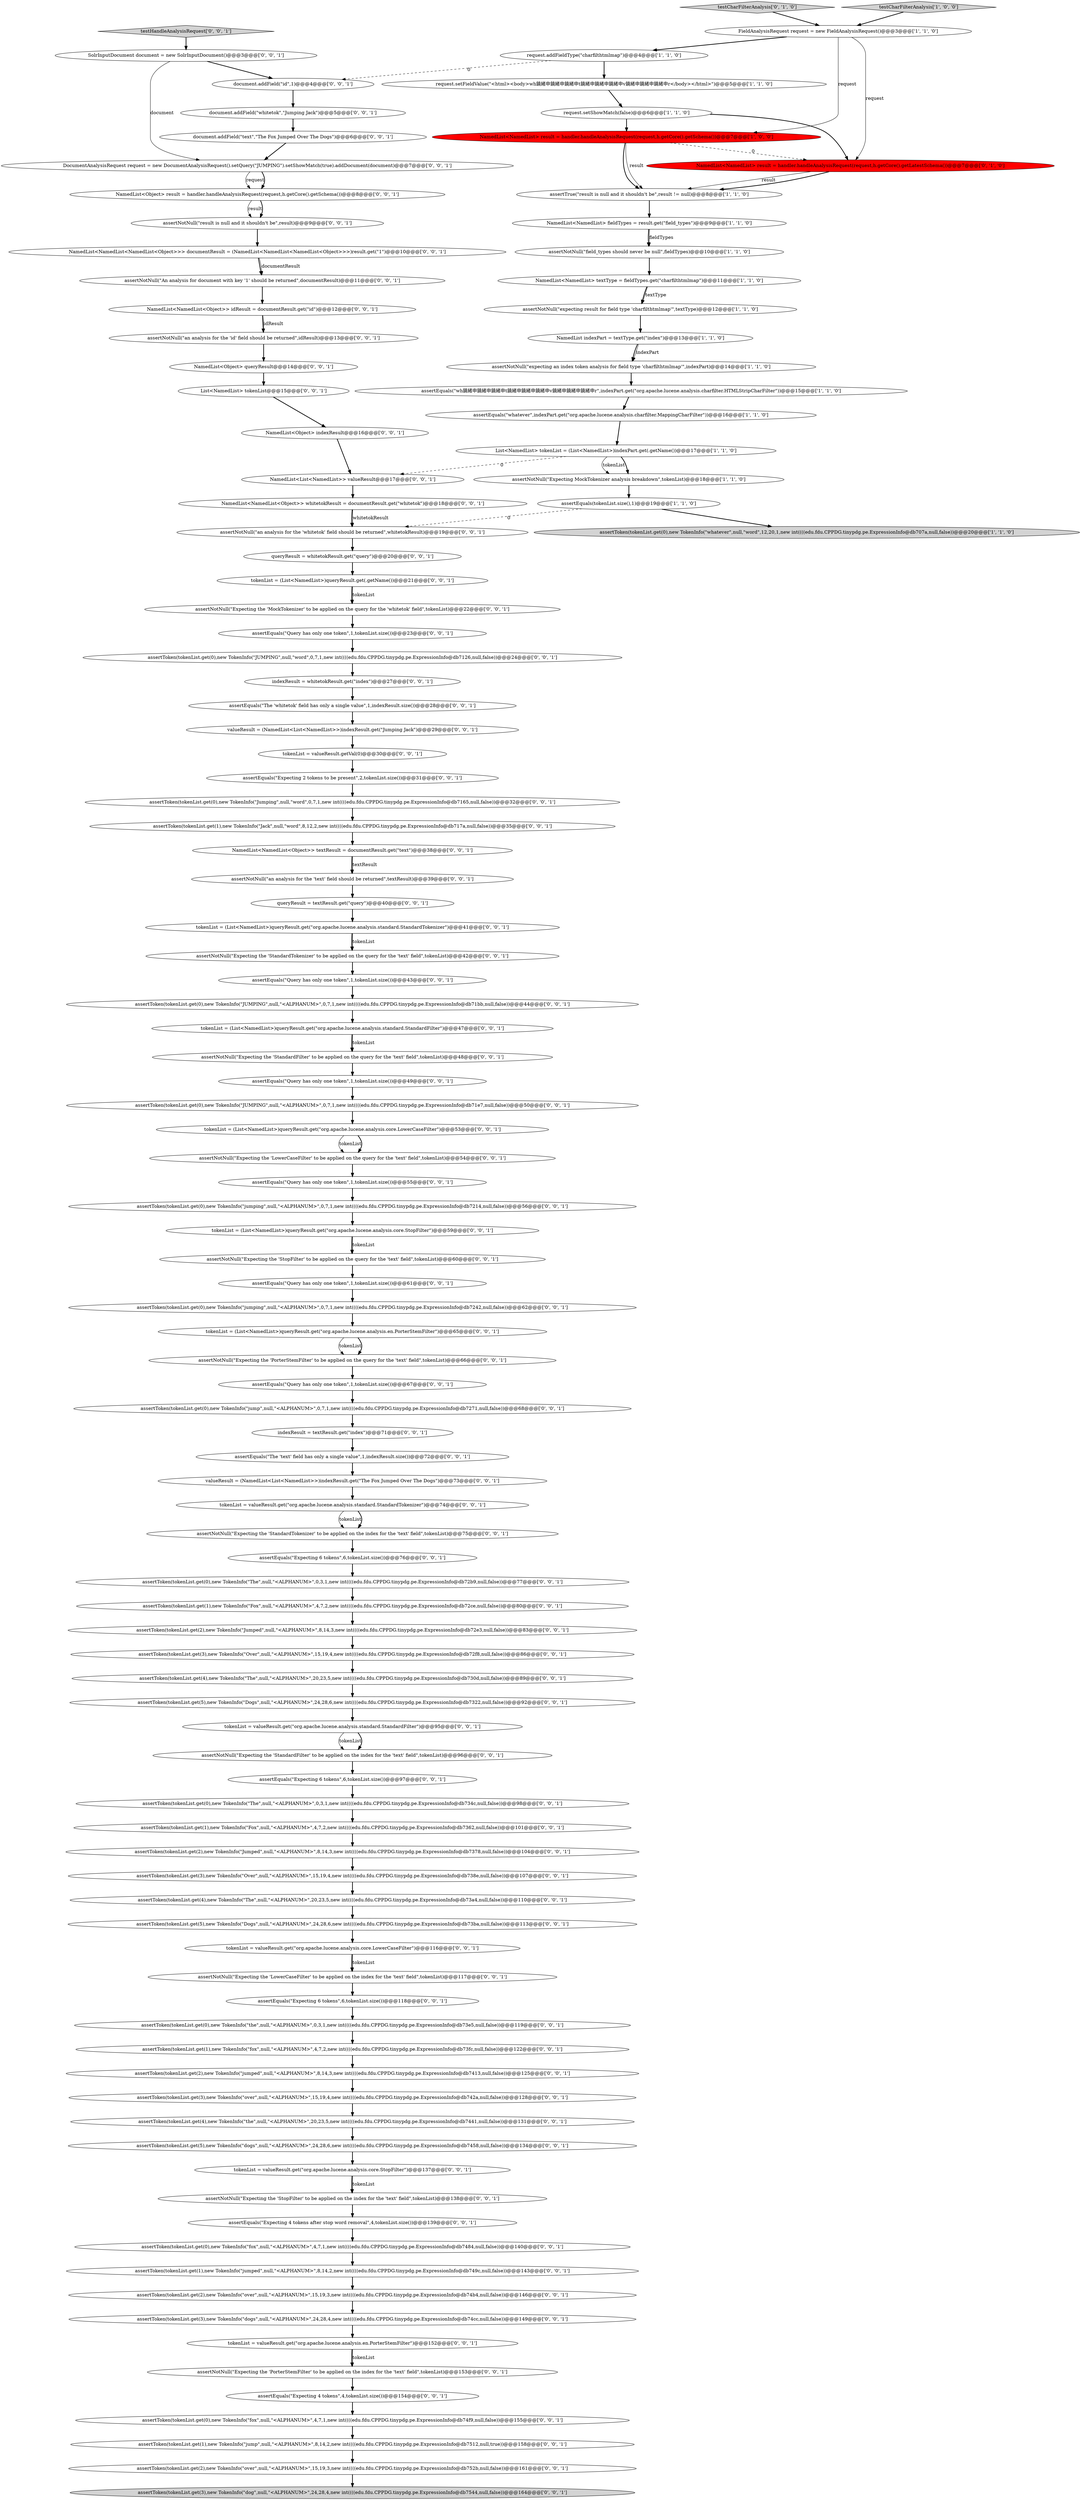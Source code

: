 digraph {
85 [style = filled, label = "assertNotNull(\"Expecting the 'MockTokenizer' to be applied on the query for the 'whitetok' field\",tokenList)@@@22@@@['0', '0', '1']", fillcolor = white, shape = ellipse image = "AAA0AAABBB3BBB"];
78 [style = filled, label = "assertEquals(\"Expecting 4 tokens after stop word removal\",4,tokenList.size())@@@139@@@['0', '0', '1']", fillcolor = white, shape = ellipse image = "AAA0AAABBB3BBB"];
23 [style = filled, label = "List<NamedList> tokenList@@@15@@@['0', '0', '1']", fillcolor = white, shape = ellipse image = "AAA0AAABBB3BBB"];
65 [style = filled, label = "assertToken(tokenList.get(0),new TokenInfo(\"the\",null,\"<ALPHANUM>\",0,3,1,new int((((edu.fdu.CPPDG.tinypdg.pe.ExpressionInfo@db73e5,null,false))@@@119@@@['0', '0', '1']", fillcolor = white, shape = ellipse image = "AAA0AAABBB3BBB"];
47 [style = filled, label = "assertEquals(\"Expecting 2 tokens to be present\",2,tokenList.size())@@@31@@@['0', '0', '1']", fillcolor = white, shape = ellipse image = "AAA0AAABBB3BBB"];
2 [style = filled, label = "FieldAnalysisRequest request = new FieldAnalysisRequest()@@@3@@@['1', '1', '0']", fillcolor = white, shape = ellipse image = "AAA0AAABBB1BBB"];
116 [style = filled, label = "assertToken(tokenList.get(2),new TokenInfo(\"Jumped\",null,\"<ALPHANUM>\",8,14,3,new int((((edu.fdu.CPPDG.tinypdg.pe.ExpressionInfo@db7378,null,false))@@@104@@@['0', '0', '1']", fillcolor = white, shape = ellipse image = "AAA0AAABBB3BBB"];
99 [style = filled, label = "document.addField(\"text\",\"The Fox Jumped Over The Dogs\")@@@6@@@['0', '0', '1']", fillcolor = white, shape = ellipse image = "AAA0AAABBB3BBB"];
40 [style = filled, label = "assertNotNull(\"Expecting the 'PorterStemFilter' to be applied on the index for the 'text' field\",tokenList)@@@153@@@['0', '0', '1']", fillcolor = white, shape = ellipse image = "AAA0AAABBB3BBB"];
57 [style = filled, label = "assertEquals(\"The 'text' field has only a single value\",1,indexResult.size())@@@72@@@['0', '0', '1']", fillcolor = white, shape = ellipse image = "AAA0AAABBB3BBB"];
115 [style = filled, label = "assertEquals(\"Expecting 6 tokens\",6,tokenList.size())@@@118@@@['0', '0', '1']", fillcolor = white, shape = ellipse image = "AAA0AAABBB3BBB"];
110 [style = filled, label = "tokenList = (List<NamedList>)queryResult.get(\"org.apache.lucene.analysis.standard.StandardTokenizer\")@@@41@@@['0', '0', '1']", fillcolor = white, shape = ellipse image = "AAA0AAABBB3BBB"];
103 [style = filled, label = "assertToken(tokenList.get(3),new TokenInfo(\"Over\",null,\"<ALPHANUM>\",15,19,4,new int((((edu.fdu.CPPDG.tinypdg.pe.ExpressionInfo@db72f8,null,false))@@@86@@@['0', '0', '1']", fillcolor = white, shape = ellipse image = "AAA0AAABBB3BBB"];
35 [style = filled, label = "queryResult = textResult.get(\"query\")@@@40@@@['0', '0', '1']", fillcolor = white, shape = ellipse image = "AAA0AAABBB3BBB"];
39 [style = filled, label = "tokenList = (List<NamedList>)queryResult.get(\"org.apache.lucene.analysis.core.StopFilter\")@@@59@@@['0', '0', '1']", fillcolor = white, shape = ellipse image = "AAA0AAABBB3BBB"];
49 [style = filled, label = "assertToken(tokenList.get(0),new TokenInfo(\"Jumping\",null,\"word\",0,7,1,new int((((edu.fdu.CPPDG.tinypdg.pe.ExpressionInfo@db7165,null,false))@@@32@@@['0', '0', '1']", fillcolor = white, shape = ellipse image = "AAA0AAABBB3BBB"];
84 [style = filled, label = "valueResult = (NamedList<List<NamedList>>)indexResult.get(\"The Fox Jumped Over The Dogs\")@@@73@@@['0', '0', '1']", fillcolor = white, shape = ellipse image = "AAA0AAABBB3BBB"];
94 [style = filled, label = "assertNotNull(\"Expecting the 'PorterStemFilter' to be applied on the query for the 'text' field\",tokenList)@@@66@@@['0', '0', '1']", fillcolor = white, shape = ellipse image = "AAA0AAABBB3BBB"];
86 [style = filled, label = "assertToken(tokenList.get(3),new TokenInfo(\"dogs\",null,\"<ALPHANUM>\",24,28,4,new int((((edu.fdu.CPPDG.tinypdg.pe.ExpressionInfo@db74cc,null,false))@@@149@@@['0', '0', '1']", fillcolor = white, shape = ellipse image = "AAA0AAABBB3BBB"];
16 [style = filled, label = "assertNotNull(\"expecting result for field type 'charfilthtmlmap'\",textType)@@@12@@@['1', '1', '0']", fillcolor = white, shape = ellipse image = "AAA0AAABBB1BBB"];
60 [style = filled, label = "assertToken(tokenList.get(2),new TokenInfo(\"over\",null,\"<ALPHANUM>\",15,19,3,new int((((edu.fdu.CPPDG.tinypdg.pe.ExpressionInfo@db752b,null,false))@@@161@@@['0', '0', '1']", fillcolor = white, shape = ellipse image = "AAA0AAABBB3BBB"];
22 [style = filled, label = "document.addField(\"whitetok\",\"Jumping Jack\")@@@5@@@['0', '0', '1']", fillcolor = white, shape = ellipse image = "AAA0AAABBB3BBB"];
83 [style = filled, label = "assertNotNull(\"Expecting the 'StopFilter' to be applied on the index for the 'text' field\",tokenList)@@@138@@@['0', '0', '1']", fillcolor = white, shape = ellipse image = "AAA0AAABBB3BBB"];
105 [style = filled, label = "tokenList = (List<NamedList>)queryResult.get(.getName())@@@21@@@['0', '0', '1']", fillcolor = white, shape = ellipse image = "AAA0AAABBB3BBB"];
92 [style = filled, label = "SolrInputDocument document = new SolrInputDocument()@@@3@@@['0', '0', '1']", fillcolor = white, shape = ellipse image = "AAA0AAABBB3BBB"];
37 [style = filled, label = "assertToken(tokenList.get(1),new TokenInfo(\"fox\",null,\"<ALPHANUM>\",4,7,2,new int((((edu.fdu.CPPDG.tinypdg.pe.ExpressionInfo@db73fc,null,false))@@@122@@@['0', '0', '1']", fillcolor = white, shape = ellipse image = "AAA0AAABBB3BBB"];
56 [style = filled, label = "tokenList = (List<NamedList>)queryResult.get(\"org.apache.lucene.analysis.core.LowerCaseFilter\")@@@53@@@['0', '0', '1']", fillcolor = white, shape = ellipse image = "AAA0AAABBB3BBB"];
72 [style = filled, label = "assertNotNull(\"Expecting the 'StandardFilter' to be applied on the index for the 'text' field\",tokenList)@@@96@@@['0', '0', '1']", fillcolor = white, shape = ellipse image = "AAA0AAABBB3BBB"];
102 [style = filled, label = "assertToken(tokenList.get(2),new TokenInfo(\"over\",null,\"<ALPHANUM>\",15,19,3,new int((((edu.fdu.CPPDG.tinypdg.pe.ExpressionInfo@db74b4,null,false))@@@146@@@['0', '0', '1']", fillcolor = white, shape = ellipse image = "AAA0AAABBB3BBB"];
73 [style = filled, label = "assertNotNull(\"Expecting the 'StandardTokenizer' to be applied on the query for the 'text' field\",tokenList)@@@42@@@['0', '0', '1']", fillcolor = white, shape = ellipse image = "AAA0AAABBB3BBB"];
104 [style = filled, label = "tokenList = valueResult.get(\"org.apache.lucene.analysis.standard.StandardFilter\")@@@95@@@['0', '0', '1']", fillcolor = white, shape = ellipse image = "AAA0AAABBB3BBB"];
34 [style = filled, label = "assertToken(tokenList.get(3),new TokenInfo(\"dog\",null,\"<ALPHANUM>\",24,28,4,new int((((edu.fdu.CPPDG.tinypdg.pe.ExpressionInfo@db7544,null,false))@@@164@@@['0', '0', '1']", fillcolor = lightgray, shape = ellipse image = "AAA0AAABBB3BBB"];
89 [style = filled, label = "assertEquals(\"Query has only one token\",1,tokenList.size())@@@61@@@['0', '0', '1']", fillcolor = white, shape = ellipse image = "AAA0AAABBB3BBB"];
77 [style = filled, label = "assertToken(tokenList.get(0),new TokenInfo(\"JUMPING\",null,\"word\",0,7,1,new int((((edu.fdu.CPPDG.tinypdg.pe.ExpressionInfo@db7126,null,false))@@@24@@@['0', '0', '1']", fillcolor = white, shape = ellipse image = "AAA0AAABBB3BBB"];
29 [style = filled, label = "DocumentAnalysisRequest request = new DocumentAnalysisRequest().setQuery(\"JUMPING\").setShowMatch(true).addDocument(document)@@@7@@@['0', '0', '1']", fillcolor = white, shape = ellipse image = "AAA0AAABBB3BBB"];
114 [style = filled, label = "assertNotNull(\"Expecting the 'StandardFilter' to be applied on the query for the 'text' field\",tokenList)@@@48@@@['0', '0', '1']", fillcolor = white, shape = ellipse image = "AAA0AAABBB3BBB"];
80 [style = filled, label = "tokenList = (List<NamedList>)queryResult.get(\"org.apache.lucene.analysis.en.PorterStemFilter\")@@@65@@@['0', '0', '1']", fillcolor = white, shape = ellipse image = "AAA0AAABBB3BBB"];
55 [style = filled, label = "tokenList = valueResult.get(\"org.apache.lucene.analysis.standard.StandardTokenizer\")@@@74@@@['0', '0', '1']", fillcolor = white, shape = ellipse image = "AAA0AAABBB3BBB"];
62 [style = filled, label = "queryResult = whitetokResult.get(\"query\")@@@20@@@['0', '0', '1']", fillcolor = white, shape = ellipse image = "AAA0AAABBB3BBB"];
113 [style = filled, label = "NamedList<NamedList<NamedList<Object>>> documentResult = (NamedList<NamedList<NamedList<Object>>>)result.get(\"1\")@@@10@@@['0', '0', '1']", fillcolor = white, shape = ellipse image = "AAA0AAABBB3BBB"];
107 [style = filled, label = "assertToken(tokenList.get(5),new TokenInfo(\"Dogs\",null,\"<ALPHANUM>\",24,28,6,new int((((edu.fdu.CPPDG.tinypdg.pe.ExpressionInfo@db7322,null,false))@@@92@@@['0', '0', '1']", fillcolor = white, shape = ellipse image = "AAA0AAABBB3BBB"];
28 [style = filled, label = "assertNotNull(\"Expecting the 'LowerCaseFilter' to be applied on the query for the 'text' field\",tokenList)@@@54@@@['0', '0', '1']", fillcolor = white, shape = ellipse image = "AAA0AAABBB3BBB"];
79 [style = filled, label = "assertEquals(\"Query has only one token\",1,tokenList.size())@@@55@@@['0', '0', '1']", fillcolor = white, shape = ellipse image = "AAA0AAABBB3BBB"];
117 [style = filled, label = "assertToken(tokenList.get(2),new TokenInfo(\"jumped\",null,\"<ALPHANUM>\",8,14,3,new int((((edu.fdu.CPPDG.tinypdg.pe.ExpressionInfo@db7413,null,false))@@@125@@@['0', '0', '1']", fillcolor = white, shape = ellipse image = "AAA0AAABBB3BBB"];
54 [style = filled, label = "assertEquals(\"Query has only one token\",1,tokenList.size())@@@49@@@['0', '0', '1']", fillcolor = white, shape = ellipse image = "AAA0AAABBB3BBB"];
100 [style = filled, label = "NamedList<NamedList<Object>> idResult = documentResult.get(\"id\")@@@12@@@['0', '0', '1']", fillcolor = white, shape = ellipse image = "AAA0AAABBB3BBB"];
20 [style = filled, label = "testCharFilterAnalysis['0', '1', '0']", fillcolor = lightgray, shape = diamond image = "AAA0AAABBB2BBB"];
14 [style = filled, label = "NamedList indexPart = textType.get(\"index\")@@@13@@@['1', '1', '0']", fillcolor = white, shape = ellipse image = "AAA0AAABBB1BBB"];
25 [style = filled, label = "indexResult = whitetokResult.get(\"index\")@@@27@@@['0', '0', '1']", fillcolor = white, shape = ellipse image = "AAA0AAABBB3BBB"];
53 [style = filled, label = "NamedList<List<NamedList>> valueResult@@@17@@@['0', '0', '1']", fillcolor = white, shape = ellipse image = "AAA0AAABBB3BBB"];
101 [style = filled, label = "assertToken(tokenList.get(0),new TokenInfo(\"fox\",null,\"<ALPHANUM>\",4,7,1,new int((((edu.fdu.CPPDG.tinypdg.pe.ExpressionInfo@db74f9,null,false))@@@155@@@['0', '0', '1']", fillcolor = white, shape = ellipse image = "AAA0AAABBB3BBB"];
33 [style = filled, label = "assertToken(tokenList.get(0),new TokenInfo(\"The\",null,\"<ALPHANUM>\",0,3,1,new int((((edu.fdu.CPPDG.tinypdg.pe.ExpressionInfo@db734c,null,false))@@@98@@@['0', '0', '1']", fillcolor = white, shape = ellipse image = "AAA0AAABBB3BBB"];
109 [style = filled, label = "assertNotNull(\"An analysis for document with key '1' should be returned\",documentResult)@@@11@@@['0', '0', '1']", fillcolor = white, shape = ellipse image = "AAA0AAABBB3BBB"];
6 [style = filled, label = "assertEquals(tokenList.size(),1)@@@19@@@['1', '1', '0']", fillcolor = white, shape = ellipse image = "AAA0AAABBB1BBB"];
59 [style = filled, label = "assertNotNull(\"an analysis for the 'text' field should be returned\",textResult)@@@39@@@['0', '0', '1']", fillcolor = white, shape = ellipse image = "AAA0AAABBB3BBB"];
98 [style = filled, label = "tokenList = valueResult.get(\"org.apache.lucene.analysis.core.StopFilter\")@@@137@@@['0', '0', '1']", fillcolor = white, shape = ellipse image = "AAA0AAABBB3BBB"];
13 [style = filled, label = "assertNotNull(\"Expecting MockTokenizer analysis breakdown\",tokenList)@@@18@@@['1', '1', '0']", fillcolor = white, shape = ellipse image = "AAA0AAABBB1BBB"];
61 [style = filled, label = "assertNotNull(\"Expecting the 'StopFilter' to be applied on the query for the 'text' field\",tokenList)@@@60@@@['0', '0', '1']", fillcolor = white, shape = ellipse image = "AAA0AAABBB3BBB"];
15 [style = filled, label = "request.setShowMatch(false)@@@6@@@['1', '1', '0']", fillcolor = white, shape = ellipse image = "AAA0AAABBB1BBB"];
58 [style = filled, label = "assertToken(tokenList.get(0),new TokenInfo(\"jumping\",null,\"<ALPHANUM>\",0,7,1,new int((((edu.fdu.CPPDG.tinypdg.pe.ExpressionInfo@db7214,null,false))@@@56@@@['0', '0', '1']", fillcolor = white, shape = ellipse image = "AAA0AAABBB3BBB"];
97 [style = filled, label = "assertToken(tokenList.get(0),new TokenInfo(\"JUMPING\",null,\"<ALPHANUM>\",0,7,1,new int((((edu.fdu.CPPDG.tinypdg.pe.ExpressionInfo@db71e7,null,false))@@@50@@@['0', '0', '1']", fillcolor = white, shape = ellipse image = "AAA0AAABBB3BBB"];
87 [style = filled, label = "assertToken(tokenList.get(4),new TokenInfo(\"the\",null,\"<ALPHANUM>\",20,23,5,new int((((edu.fdu.CPPDG.tinypdg.pe.ExpressionInfo@db7441,null,false))@@@131@@@['0', '0', '1']", fillcolor = white, shape = ellipse image = "AAA0AAABBB3BBB"];
52 [style = filled, label = "assertEquals(\"Expecting 6 tokens\",6,tokenList.size())@@@76@@@['0', '0', '1']", fillcolor = white, shape = ellipse image = "AAA0AAABBB3BBB"];
68 [style = filled, label = "assertToken(tokenList.get(1),new TokenInfo(\"Jack\",null,\"word\",8,12,2,new int((((edu.fdu.CPPDG.tinypdg.pe.ExpressionInfo@db717a,null,false))@@@35@@@['0', '0', '1']", fillcolor = white, shape = ellipse image = "AAA0AAABBB3BBB"];
5 [style = filled, label = "assertEquals(\"wh鐃緒申鐃緒申鐃緒申t鐃緒申鐃緒申鐃緒申v鐃緒申鐃緒申鐃緒申r\",indexPart.get(\"org.apache.lucene.analysis.charfilter.HTMLStripCharFilter\"))@@@15@@@['1', '1', '0']", fillcolor = white, shape = ellipse image = "AAA0AAABBB1BBB"];
112 [style = filled, label = "assertToken(tokenList.get(5),new TokenInfo(\"Dogs\",null,\"<ALPHANUM>\",24,28,6,new int((((edu.fdu.CPPDG.tinypdg.pe.ExpressionInfo@db73ba,null,false))@@@113@@@['0', '0', '1']", fillcolor = white, shape = ellipse image = "AAA0AAABBB3BBB"];
0 [style = filled, label = "NamedList<NamedList> fieldTypes = result.get(\"field_types\")@@@9@@@['1', '1', '0']", fillcolor = white, shape = ellipse image = "AAA0AAABBB1BBB"];
93 [style = filled, label = "assertNotNull(\"an analysis for the 'id' field should be returned\",idResult)@@@13@@@['0', '0', '1']", fillcolor = white, shape = ellipse image = "AAA0AAABBB3BBB"];
38 [style = filled, label = "assertToken(tokenList.get(0),new TokenInfo(\"fox\",null,\"<ALPHANUM>\",4,7,1,new int((((edu.fdu.CPPDG.tinypdg.pe.ExpressionInfo@db7484,null,false))@@@140@@@['0', '0', '1']", fillcolor = white, shape = ellipse image = "AAA0AAABBB3BBB"];
27 [style = filled, label = "assertToken(tokenList.get(1),new TokenInfo(\"jumped\",null,\"<ALPHANUM>\",8,14,2,new int((((edu.fdu.CPPDG.tinypdg.pe.ExpressionInfo@db749c,null,false))@@@143@@@['0', '0', '1']", fillcolor = white, shape = ellipse image = "AAA0AAABBB3BBB"];
75 [style = filled, label = "indexResult = textResult.get(\"index\")@@@71@@@['0', '0', '1']", fillcolor = white, shape = ellipse image = "AAA0AAABBB3BBB"];
67 [style = filled, label = "NamedList<Object> result = handler.handleAnalysisRequest(request,h.getCore().getSchema())@@@8@@@['0', '0', '1']", fillcolor = white, shape = ellipse image = "AAA0AAABBB3BBB"];
46 [style = filled, label = "assertEquals(\"Query has only one token\",1,tokenList.size())@@@23@@@['0', '0', '1']", fillcolor = white, shape = ellipse image = "AAA0AAABBB3BBB"];
32 [style = filled, label = "testHandleAnalysisRequest['0', '0', '1']", fillcolor = lightgray, shape = diamond image = "AAA0AAABBB3BBB"];
24 [style = filled, label = "assertEquals(\"Query has only one token\",1,tokenList.size())@@@43@@@['0', '0', '1']", fillcolor = white, shape = ellipse image = "AAA0AAABBB3BBB"];
26 [style = filled, label = "assertToken(tokenList.get(3),new TokenInfo(\"over\",null,\"<ALPHANUM>\",15,19,4,new int((((edu.fdu.CPPDG.tinypdg.pe.ExpressionInfo@db742a,null,false))@@@128@@@['0', '0', '1']", fillcolor = white, shape = ellipse image = "AAA0AAABBB3BBB"];
42 [style = filled, label = "tokenList = valueResult.getVal(0)@@@30@@@['0', '0', '1']", fillcolor = white, shape = ellipse image = "AAA0AAABBB3BBB"];
91 [style = filled, label = "assertToken(tokenList.get(1),new TokenInfo(\"Fox\",null,\"<ALPHANUM>\",4,7,2,new int((((edu.fdu.CPPDG.tinypdg.pe.ExpressionInfo@db72ce,null,false))@@@80@@@['0', '0', '1']", fillcolor = white, shape = ellipse image = "AAA0AAABBB3BBB"];
41 [style = filled, label = "NamedList<Object> indexResult@@@16@@@['0', '0', '1']", fillcolor = white, shape = ellipse image = "AAA0AAABBB3BBB"];
31 [style = filled, label = "NamedList<Object> queryResult@@@14@@@['0', '0', '1']", fillcolor = white, shape = ellipse image = "AAA0AAABBB3BBB"];
45 [style = filled, label = "tokenList = valueResult.get(\"org.apache.lucene.analysis.en.PorterStemFilter\")@@@152@@@['0', '0', '1']", fillcolor = white, shape = ellipse image = "AAA0AAABBB3BBB"];
74 [style = filled, label = "assertToken(tokenList.get(4),new TokenInfo(\"The\",null,\"<ALPHANUM>\",20,23,5,new int((((edu.fdu.CPPDG.tinypdg.pe.ExpressionInfo@db73a4,null,false))@@@110@@@['0', '0', '1']", fillcolor = white, shape = ellipse image = "AAA0AAABBB3BBB"];
96 [style = filled, label = "NamedList<NamedList<Object>> whitetokResult = documentResult.get(\"whitetok\")@@@18@@@['0', '0', '1']", fillcolor = white, shape = ellipse image = "AAA0AAABBB3BBB"];
10 [style = filled, label = "assertTrue(\"result is null and it shouldn't be\",result != null)@@@8@@@['1', '1', '0']", fillcolor = white, shape = ellipse image = "AAA0AAABBB1BBB"];
106 [style = filled, label = "assertToken(tokenList.get(0),new TokenInfo(\"jumping\",null,\"<ALPHANUM>\",0,7,1,new int((((edu.fdu.CPPDG.tinypdg.pe.ExpressionInfo@db7242,null,false))@@@62@@@['0', '0', '1']", fillcolor = white, shape = ellipse image = "AAA0AAABBB3BBB"];
81 [style = filled, label = "assertNotNull(\"an analysis for the 'whitetok' field should be returned\",whitetokResult)@@@19@@@['0', '0', '1']", fillcolor = white, shape = ellipse image = "AAA0AAABBB3BBB"];
48 [style = filled, label = "assertNotNull(\"Expecting the 'LowerCaseFilter' to be applied on the index for the 'text' field\",tokenList)@@@117@@@['0', '0', '1']", fillcolor = white, shape = ellipse image = "AAA0AAABBB3BBB"];
36 [style = filled, label = "assertToken(tokenList.get(5),new TokenInfo(\"dogs\",null,\"<ALPHANUM>\",24,28,6,new int((((edu.fdu.CPPDG.tinypdg.pe.ExpressionInfo@db7458,null,false))@@@134@@@['0', '0', '1']", fillcolor = white, shape = ellipse image = "AAA0AAABBB3BBB"];
43 [style = filled, label = "assertToken(tokenList.get(4),new TokenInfo(\"The\",null,\"<ALPHANUM>\",20,23,5,new int((((edu.fdu.CPPDG.tinypdg.pe.ExpressionInfo@db730d,null,false))@@@89@@@['0', '0', '1']", fillcolor = white, shape = ellipse image = "AAA0AAABBB3BBB"];
21 [style = filled, label = "assertToken(tokenList.get(0),new TokenInfo(\"The\",null,\"<ALPHANUM>\",0,3,1,new int((((edu.fdu.CPPDG.tinypdg.pe.ExpressionInfo@db72b9,null,false))@@@77@@@['0', '0', '1']", fillcolor = white, shape = ellipse image = "AAA0AAABBB3BBB"];
7 [style = filled, label = "NamedList<NamedList> textType = fieldTypes.get(\"charfilthtmlmap\")@@@11@@@['1', '1', '0']", fillcolor = white, shape = ellipse image = "AAA0AAABBB1BBB"];
8 [style = filled, label = "testCharFilterAnalysis['1', '0', '0']", fillcolor = lightgray, shape = diamond image = "AAA0AAABBB1BBB"];
4 [style = filled, label = "assertNotNull(\"expecting an index token analysis for field type 'charfilthtmlmap'\",indexPart)@@@14@@@['1', '1', '0']", fillcolor = white, shape = ellipse image = "AAA0AAABBB1BBB"];
11 [style = filled, label = "NamedList<NamedList> result = handler.handleAnalysisRequest(request,h.getCore().getSchema())@@@7@@@['1', '0', '0']", fillcolor = red, shape = ellipse image = "AAA1AAABBB1BBB"];
111 [style = filled, label = "tokenList = (List<NamedList>)queryResult.get(\"org.apache.lucene.analysis.standard.StandardFilter\")@@@47@@@['0', '0', '1']", fillcolor = white, shape = ellipse image = "AAA0AAABBB3BBB"];
64 [style = filled, label = "assertToken(tokenList.get(1),new TokenInfo(\"Fox\",null,\"<ALPHANUM>\",4,7,2,new int((((edu.fdu.CPPDG.tinypdg.pe.ExpressionInfo@db7362,null,false))@@@101@@@['0', '0', '1']", fillcolor = white, shape = ellipse image = "AAA0AAABBB3BBB"];
19 [style = filled, label = "NamedList<NamedList> result = handler.handleAnalysisRequest(request,h.getCore().getLatestSchema())@@@7@@@['0', '1', '0']", fillcolor = red, shape = ellipse image = "AAA1AAABBB2BBB"];
69 [style = filled, label = "assertToken(tokenList.get(2),new TokenInfo(\"Jumped\",null,\"<ALPHANUM>\",8,14,3,new int((((edu.fdu.CPPDG.tinypdg.pe.ExpressionInfo@db72e3,null,false))@@@83@@@['0', '0', '1']", fillcolor = white, shape = ellipse image = "AAA0AAABBB3BBB"];
18 [style = filled, label = "request.addFieldType(\"charfilthtmlmap\")@@@4@@@['1', '1', '0']", fillcolor = white, shape = ellipse image = "AAA0AAABBB1BBB"];
12 [style = filled, label = "assertNotNull(\"field_types should never be null\",fieldTypes)@@@10@@@['1', '1', '0']", fillcolor = white, shape = ellipse image = "AAA0AAABBB1BBB"];
3 [style = filled, label = "request.setFieldValue(\"<html><body>wh鐃緒申鐃緒申鐃緒申t鐃緒申鐃緒申鐃緒申v鐃緒申鐃緒申鐃緒申r</body></html>\")@@@5@@@['1', '1', '0']", fillcolor = white, shape = ellipse image = "AAA0AAABBB1BBB"];
30 [style = filled, label = "document.addField(\"id\",1)@@@4@@@['0', '0', '1']", fillcolor = white, shape = ellipse image = "AAA0AAABBB3BBB"];
90 [style = filled, label = "assertToken(tokenList.get(0),new TokenInfo(\"jump\",null,\"<ALPHANUM>\",0,7,1,new int((((edu.fdu.CPPDG.tinypdg.pe.ExpressionInfo@db7271,null,false))@@@68@@@['0', '0', '1']", fillcolor = white, shape = ellipse image = "AAA0AAABBB3BBB"];
71 [style = filled, label = "assertEquals(\"Query has only one token\",1,tokenList.size())@@@67@@@['0', '0', '1']", fillcolor = white, shape = ellipse image = "AAA0AAABBB3BBB"];
51 [style = filled, label = "assertEquals(\"Expecting 4 tokens\",4,tokenList.size())@@@154@@@['0', '0', '1']", fillcolor = white, shape = ellipse image = "AAA0AAABBB3BBB"];
66 [style = filled, label = "assertEquals(\"The 'whitetok' field has only a single value\",1,indexResult.size())@@@28@@@['0', '0', '1']", fillcolor = white, shape = ellipse image = "AAA0AAABBB3BBB"];
108 [style = filled, label = "assertToken(tokenList.get(3),new TokenInfo(\"Over\",null,\"<ALPHANUM>\",15,19,4,new int((((edu.fdu.CPPDG.tinypdg.pe.ExpressionInfo@db738e,null,false))@@@107@@@['0', '0', '1']", fillcolor = white, shape = ellipse image = "AAA0AAABBB3BBB"];
50 [style = filled, label = "assertToken(tokenList.get(0),new TokenInfo(\"JUMPING\",null,\"<ALPHANUM>\",0,7,1,new int((((edu.fdu.CPPDG.tinypdg.pe.ExpressionInfo@db71bb,null,false))@@@44@@@['0', '0', '1']", fillcolor = white, shape = ellipse image = "AAA0AAABBB3BBB"];
82 [style = filled, label = "NamedList<NamedList<Object>> textResult = documentResult.get(\"text\")@@@38@@@['0', '0', '1']", fillcolor = white, shape = ellipse image = "AAA0AAABBB3BBB"];
44 [style = filled, label = "valueResult = (NamedList<List<NamedList>>)indexResult.get(\"Jumping Jack\")@@@29@@@['0', '0', '1']", fillcolor = white, shape = ellipse image = "AAA0AAABBB3BBB"];
1 [style = filled, label = "assertEquals(\"whatever\",indexPart.get(\"org.apache.lucene.analysis.charfilter.MappingCharFilter\"))@@@16@@@['1', '1', '0']", fillcolor = white, shape = ellipse image = "AAA0AAABBB1BBB"];
9 [style = filled, label = "List<NamedList> tokenList = (List<NamedList>)indexPart.get(.getName())@@@17@@@['1', '1', '0']", fillcolor = white, shape = ellipse image = "AAA0AAABBB1BBB"];
70 [style = filled, label = "assertToken(tokenList.get(1),new TokenInfo(\"jump\",null,\"<ALPHANUM>\",8,14,2,new int((((edu.fdu.CPPDG.tinypdg.pe.ExpressionInfo@db7512,null,true))@@@158@@@['0', '0', '1']", fillcolor = white, shape = ellipse image = "AAA0AAABBB3BBB"];
88 [style = filled, label = "assertNotNull(\"Expecting the 'StandardTokenizer' to be applied on the index for the 'text' field\",tokenList)@@@75@@@['0', '0', '1']", fillcolor = white, shape = ellipse image = "AAA0AAABBB3BBB"];
17 [style = filled, label = "assertToken(tokenList.get(0),new TokenInfo(\"whatever\",null,\"word\",12,20,1,new int((((edu.fdu.CPPDG.tinypdg.pe.ExpressionInfo@db707a,null,false))@@@20@@@['1', '1', '0']", fillcolor = lightgray, shape = ellipse image = "AAA0AAABBB1BBB"];
63 [style = filled, label = "assertEquals(\"Expecting 6 tokens\",6,tokenList.size())@@@97@@@['0', '0', '1']", fillcolor = white, shape = ellipse image = "AAA0AAABBB3BBB"];
95 [style = filled, label = "tokenList = valueResult.get(\"org.apache.lucene.analysis.core.LowerCaseFilter\")@@@116@@@['0', '0', '1']", fillcolor = white, shape = ellipse image = "AAA0AAABBB3BBB"];
76 [style = filled, label = "assertNotNull(\"result is null and it shouldn't be\",result)@@@9@@@['0', '0', '1']", fillcolor = white, shape = ellipse image = "AAA0AAABBB3BBB"];
74->112 [style = bold, label=""];
18->3 [style = bold, label=""];
54->97 [style = bold, label=""];
93->31 [style = bold, label=""];
77->25 [style = bold, label=""];
105->85 [style = bold, label=""];
95->48 [style = bold, label=""];
91->69 [style = bold, label=""];
18->30 [style = dashed, label="0"];
29->67 [style = solid, label="request"];
39->61 [style = bold, label=""];
107->104 [style = bold, label=""];
12->7 [style = bold, label=""];
55->88 [style = solid, label="tokenList"];
108->74 [style = bold, label=""];
47->49 [style = bold, label=""];
89->106 [style = bold, label=""];
96->81 [style = solid, label="whitetokResult"];
56->28 [style = solid, label="tokenList"];
113->109 [style = bold, label=""];
106->80 [style = bold, label=""];
15->11 [style = bold, label=""];
116->108 [style = bold, label=""];
65->37 [style = bold, label=""];
7->16 [style = bold, label=""];
98->83 [style = bold, label=""];
83->78 [style = bold, label=""];
85->46 [style = bold, label=""];
16->14 [style = bold, label=""];
92->29 [style = solid, label="document"];
52->21 [style = bold, label=""];
51->101 [style = bold, label=""];
11->10 [style = solid, label="result"];
61->89 [style = bold, label=""];
99->29 [style = bold, label=""];
67->76 [style = solid, label="result"];
114->54 [style = bold, label=""];
82->59 [style = bold, label=""];
100->93 [style = bold, label=""];
78->38 [style = bold, label=""];
40->51 [style = bold, label=""];
68->82 [style = bold, label=""];
2->18 [style = bold, label=""];
103->43 [style = bold, label=""];
2->11 [style = solid, label="request"];
92->30 [style = bold, label=""];
98->83 [style = solid, label="tokenList"];
6->81 [style = dashed, label="0"];
58->39 [style = bold, label=""];
41->53 [style = bold, label=""];
5->1 [style = bold, label=""];
21->91 [style = bold, label=""];
37->117 [style = bold, label=""];
19->10 [style = solid, label="result"];
76->113 [style = bold, label=""];
59->35 [style = bold, label=""];
10->0 [style = bold, label=""];
55->88 [style = bold, label=""];
43->107 [style = bold, label=""];
81->62 [style = bold, label=""];
101->70 [style = bold, label=""];
14->4 [style = bold, label=""];
6->17 [style = bold, label=""];
53->96 [style = bold, label=""];
97->56 [style = bold, label=""];
44->42 [style = bold, label=""];
110->73 [style = bold, label=""];
84->55 [style = bold, label=""];
39->61 [style = solid, label="tokenList"];
49->68 [style = bold, label=""];
71->90 [style = bold, label=""];
48->115 [style = bold, label=""];
46->77 [style = bold, label=""];
0->12 [style = bold, label=""];
86->45 [style = bold, label=""];
100->93 [style = solid, label="idResult"];
42->47 [style = bold, label=""];
38->27 [style = bold, label=""];
19->10 [style = bold, label=""];
104->72 [style = solid, label="tokenList"];
88->52 [style = bold, label=""];
23->41 [style = bold, label=""];
15->19 [style = bold, label=""];
36->98 [style = bold, label=""];
1->9 [style = bold, label=""];
82->59 [style = solid, label="textResult"];
112->95 [style = bold, label=""];
35->110 [style = bold, label=""];
72->63 [style = bold, label=""];
8->2 [style = bold, label=""];
117->26 [style = bold, label=""];
64->116 [style = bold, label=""];
111->114 [style = bold, label=""];
11->10 [style = bold, label=""];
102->86 [style = bold, label=""];
105->85 [style = solid, label="tokenList"];
113->109 [style = solid, label="documentResult"];
110->73 [style = solid, label="tokenList"];
69->103 [style = bold, label=""];
7->16 [style = solid, label="textType"];
28->79 [style = bold, label=""];
87->36 [style = bold, label=""];
13->6 [style = bold, label=""];
4->5 [style = bold, label=""];
80->94 [style = solid, label="tokenList"];
24->50 [style = bold, label=""];
45->40 [style = bold, label=""];
95->48 [style = solid, label="tokenList"];
67->76 [style = bold, label=""];
22->99 [style = bold, label=""];
104->72 [style = bold, label=""];
30->22 [style = bold, label=""];
31->23 [style = bold, label=""];
79->58 [style = bold, label=""];
32->92 [style = bold, label=""];
29->67 [style = bold, label=""];
63->33 [style = bold, label=""];
26->87 [style = bold, label=""];
115->65 [style = bold, label=""];
50->111 [style = bold, label=""];
2->19 [style = solid, label="request"];
45->40 [style = solid, label="tokenList"];
73->24 [style = bold, label=""];
3->15 [style = bold, label=""];
75->57 [style = bold, label=""];
62->105 [style = bold, label=""];
0->12 [style = solid, label="fieldTypes"];
27->102 [style = bold, label=""];
94->71 [style = bold, label=""];
20->2 [style = bold, label=""];
14->4 [style = solid, label="indexPart"];
90->75 [style = bold, label=""];
60->34 [style = bold, label=""];
80->94 [style = bold, label=""];
11->19 [style = dashed, label="0"];
70->60 [style = bold, label=""];
109->100 [style = bold, label=""];
56->28 [style = bold, label=""];
9->13 [style = solid, label="tokenList"];
96->81 [style = bold, label=""];
9->53 [style = dashed, label="0"];
33->64 [style = bold, label=""];
57->84 [style = bold, label=""];
25->66 [style = bold, label=""];
66->44 [style = bold, label=""];
9->13 [style = bold, label=""];
111->114 [style = solid, label="tokenList"];
}
